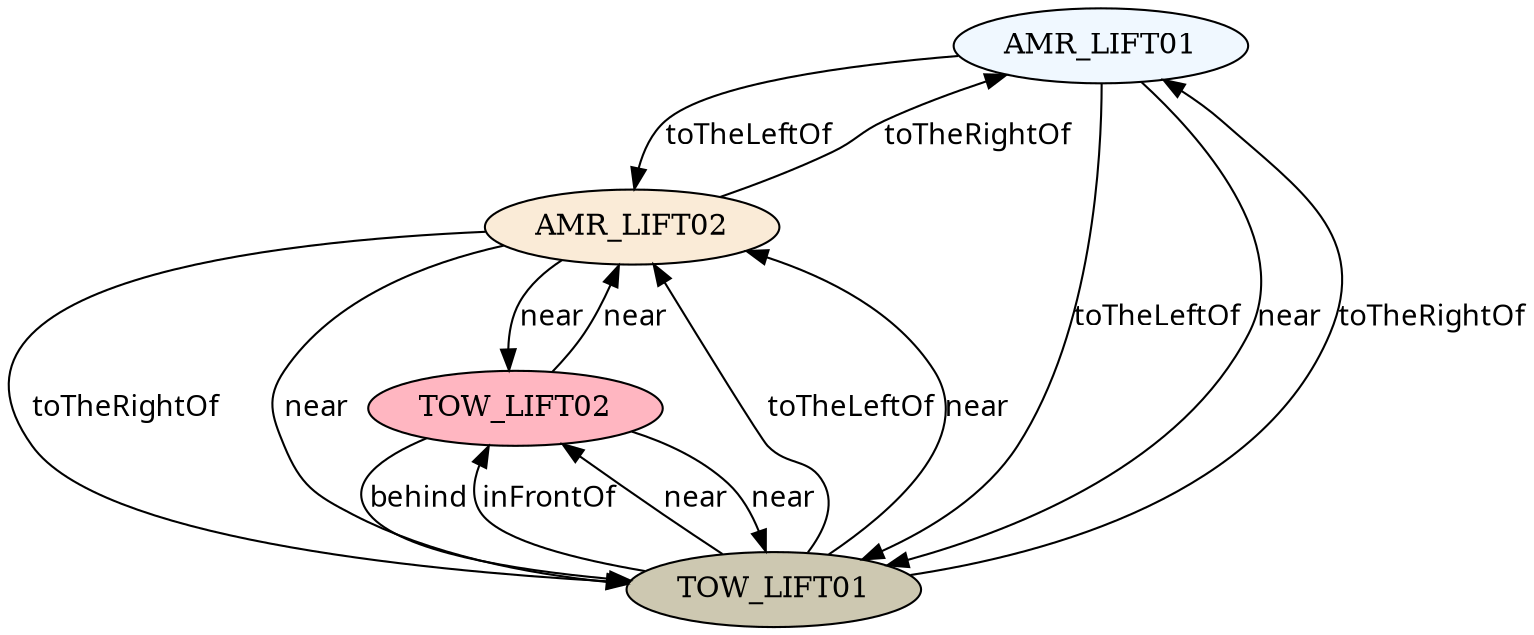 // The Scene Graph
digraph {
	node [fillcolor=aliceblue style=filled]
	0 [label=AMR_LIFT01]
	node [fillcolor=antiquewhite style=filled]
	1 [label=AMR_LIFT02]
	node [fillcolor=cornsilk3 style=filled]
	2 [label=TOW_LIFT01]
	node [fillcolor=lightpink style=filled]
	3 [label=TOW_LIFT02]
	edge [color=black fontname=Sans style=filled]
	0 -> 1 [label=toTheLeftOf]
	0 -> 2 [label=toTheLeftOf]
	0 -> 2 [label=near]
	1 -> 0 [label=toTheRightOf]
	1 -> 2 [label=toTheRightOf]
	1 -> 2 [label=near]
	1 -> 3 [label=near]
	2 -> 0 [label=toTheRightOf]
	2 -> 1 [label=toTheLeftOf]
	2 -> 1 [label=near]
	2 -> 3 [label=inFrontOf]
	2 -> 3 [label=near]
	3 -> 1 [label=near]
	3 -> 2 [label=behind]
	3 -> 2 [label=near]
}
